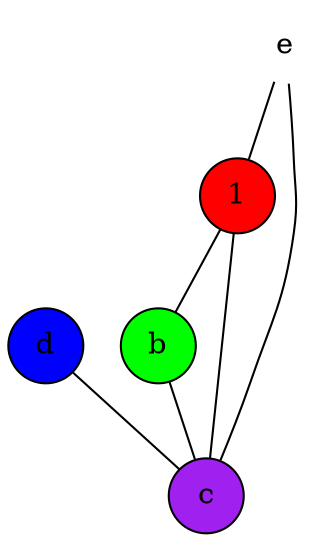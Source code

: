 graph { 
		1 -- b; 
		b -- c; 
		1 -- c; 
		d -- c; 
		e -- c; 
		e -- 1; 
		"1" [shape=circle, style=filled, fillcolor=red]
  		"b" [shape=circle, style=filled, fillcolor=green]
  		"c" [shape=circle, style=filled, fillcolor=purple]
  		"d" [shape=circle, style=filled, fillcolor=blue]
  		"e" [shape=circle, style=filled,color="#FFFFFF"]
	}